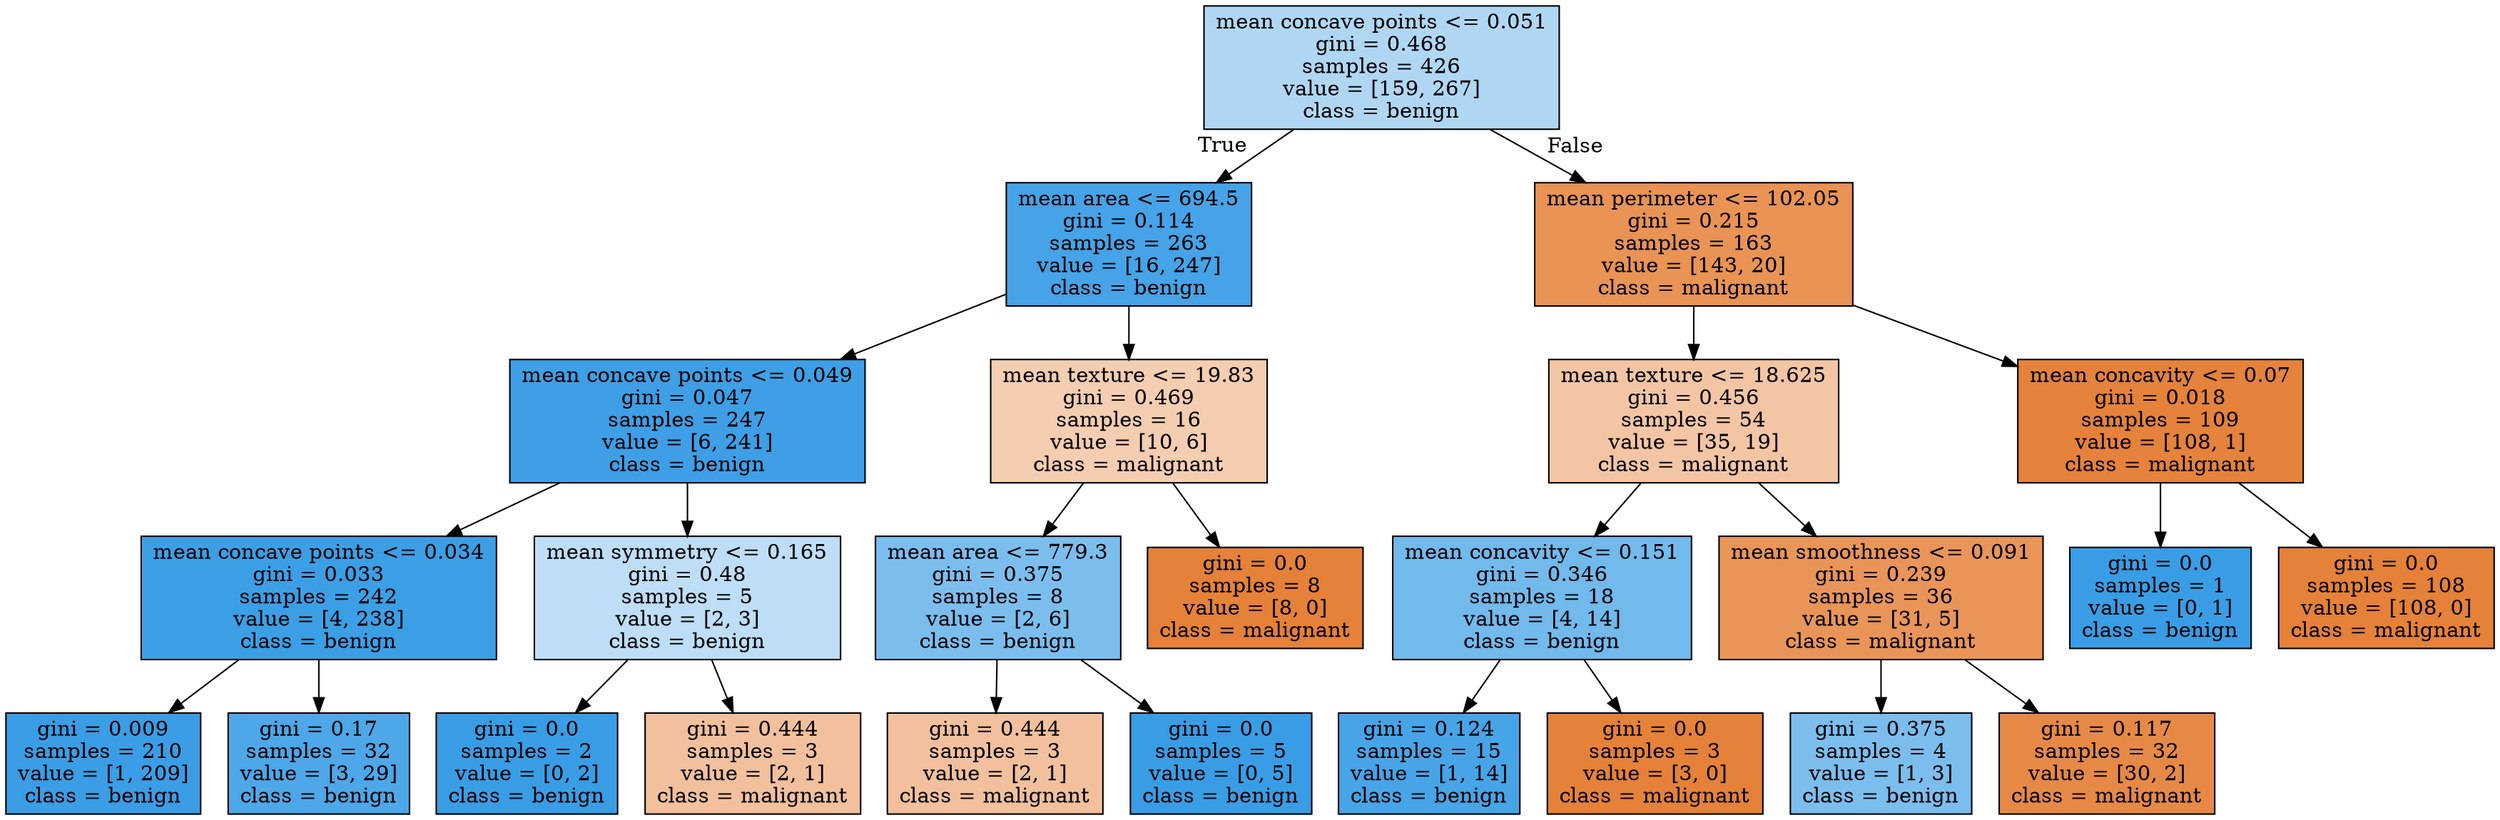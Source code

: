 digraph Tree {
node [shape=box, style="filled", color="black"] ;
0 [label="mean concave points <= 0.051\ngini = 0.468\nsamples = 426\nvalue = [159, 267]\nclass = benign", fillcolor="#afd7f4"] ;
1 [label="mean area <= 694.5\ngini = 0.114\nsamples = 263\nvalue = [16, 247]\nclass = benign", fillcolor="#46a3e7"] ;
0 -> 1 [labeldistance=2.5, labelangle=45, headlabel="True"] ;
2 [label="mean concave points <= 0.049\ngini = 0.047\nsamples = 247\nvalue = [6, 241]\nclass = benign", fillcolor="#3e9fe6"] ;
1 -> 2 ;
3 [label="mean concave points <= 0.034\ngini = 0.033\nsamples = 242\nvalue = [4, 238]\nclass = benign", fillcolor="#3c9fe5"] ;
2 -> 3 ;
4 [label="gini = 0.009\nsamples = 210\nvalue = [1, 209]\nclass = benign", fillcolor="#3a9de5"] ;
3 -> 4 ;
5 [label="gini = 0.17\nsamples = 32\nvalue = [3, 29]\nclass = benign", fillcolor="#4da7e8"] ;
3 -> 5 ;
6 [label="mean symmetry <= 0.165\ngini = 0.48\nsamples = 5\nvalue = [2, 3]\nclass = benign", fillcolor="#bddef6"] ;
2 -> 6 ;
7 [label="gini = 0.0\nsamples = 2\nvalue = [0, 2]\nclass = benign", fillcolor="#399de5"] ;
6 -> 7 ;
8 [label="gini = 0.444\nsamples = 3\nvalue = [2, 1]\nclass = malignant", fillcolor="#f2c09c"] ;
6 -> 8 ;
9 [label="mean texture <= 19.83\ngini = 0.469\nsamples = 16\nvalue = [10, 6]\nclass = malignant", fillcolor="#f5cdb0"] ;
1 -> 9 ;
10 [label="mean area <= 779.3\ngini = 0.375\nsamples = 8\nvalue = [2, 6]\nclass = benign", fillcolor="#7bbeee"] ;
9 -> 10 ;
11 [label="gini = 0.444\nsamples = 3\nvalue = [2, 1]\nclass = malignant", fillcolor="#f2c09c"] ;
10 -> 11 ;
12 [label="gini = 0.0\nsamples = 5\nvalue = [0, 5]\nclass = benign", fillcolor="#399de5"] ;
10 -> 12 ;
13 [label="gini = 0.0\nsamples = 8\nvalue = [8, 0]\nclass = malignant", fillcolor="#e58139"] ;
9 -> 13 ;
14 [label="mean perimeter <= 102.05\ngini = 0.215\nsamples = 163\nvalue = [143, 20]\nclass = malignant", fillcolor="#e99355"] ;
0 -> 14 [labeldistance=2.5, labelangle=-45, headlabel="False"] ;
15 [label="mean texture <= 18.625\ngini = 0.456\nsamples = 54\nvalue = [35, 19]\nclass = malignant", fillcolor="#f3c5a4"] ;
14 -> 15 ;
16 [label="mean concavity <= 0.151\ngini = 0.346\nsamples = 18\nvalue = [4, 14]\nclass = benign", fillcolor="#72b9ec"] ;
15 -> 16 ;
17 [label="gini = 0.124\nsamples = 15\nvalue = [1, 14]\nclass = benign", fillcolor="#47a4e7"] ;
16 -> 17 ;
18 [label="gini = 0.0\nsamples = 3\nvalue = [3, 0]\nclass = malignant", fillcolor="#e58139"] ;
16 -> 18 ;
19 [label="mean smoothness <= 0.091\ngini = 0.239\nsamples = 36\nvalue = [31, 5]\nclass = malignant", fillcolor="#e99559"] ;
15 -> 19 ;
20 [label="gini = 0.375\nsamples = 4\nvalue = [1, 3]\nclass = benign", fillcolor="#7bbeee"] ;
19 -> 20 ;
21 [label="gini = 0.117\nsamples = 32\nvalue = [30, 2]\nclass = malignant", fillcolor="#e78946"] ;
19 -> 21 ;
22 [label="mean concavity <= 0.07\ngini = 0.018\nsamples = 109\nvalue = [108, 1]\nclass = malignant", fillcolor="#e5823b"] ;
14 -> 22 ;
23 [label="gini = 0.0\nsamples = 1\nvalue = [0, 1]\nclass = benign", fillcolor="#399de5"] ;
22 -> 23 ;
24 [label="gini = 0.0\nsamples = 108\nvalue = [108, 0]\nclass = malignant", fillcolor="#e58139"] ;
22 -> 24 ;
}